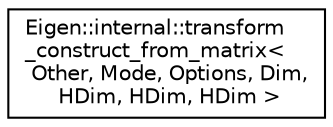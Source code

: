 digraph "Graphical Class Hierarchy"
{
  edge [fontname="Helvetica",fontsize="10",labelfontname="Helvetica",labelfontsize="10"];
  node [fontname="Helvetica",fontsize="10",shape=record];
  rankdir="LR";
  Node1 [label="Eigen::internal::transform\l_construct_from_matrix\<\l Other, Mode, Options, Dim,\l HDim, HDim, HDim \>",height=0.2,width=0.4,color="black", fillcolor="white", style="filled",URL="$struct_eigen_1_1internal_1_1transform__construct__from__matrix_3_01_other_00_01_mode_00_01_optioafd8e88ef382fcf70f7e3dd5fcd9f415.html"];
}
